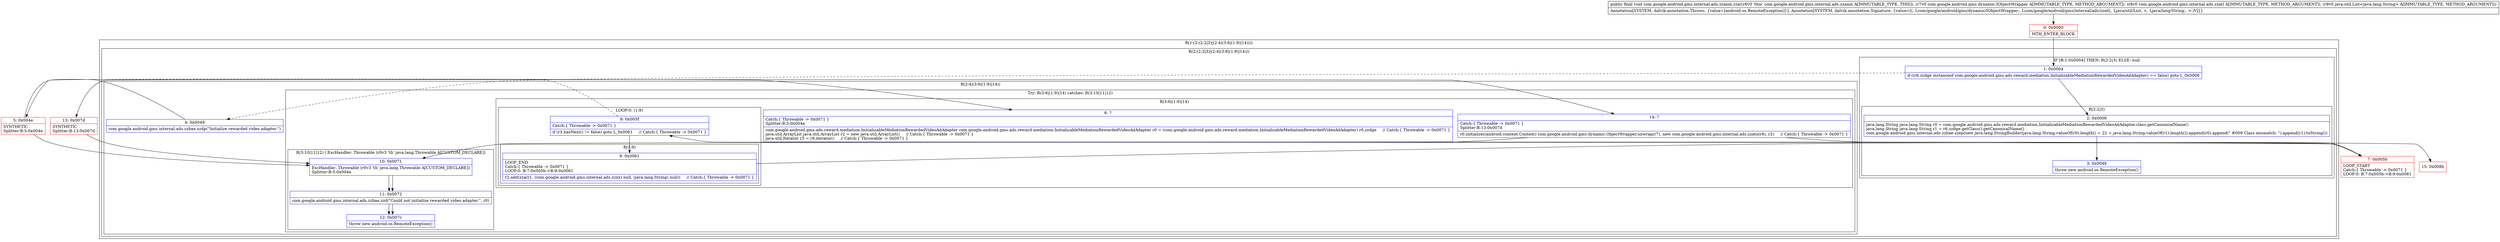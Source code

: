 digraph "CFG forcom.google.android.gms.internal.ads.zzanm.zza(Lcom\/google\/android\/gms\/dynamic\/IObjectWrapper;Lcom\/google\/android\/gms\/internal\/ads\/zzatl;Ljava\/util\/List;)V" {
subgraph cluster_Region_901145504 {
label = "R(1:(2:(2:2|3)|(2:4|(3:6|(1:9)|14))))";
node [shape=record,color=blue];
subgraph cluster_Region_459974932 {
label = "R(2:(2:2|3)|(2:4|(3:6|(1:9)|14)))";
node [shape=record,color=blue];
subgraph cluster_IfRegion_1432153 {
label = "IF [B:1:0x0004] THEN: R(2:2|3) ELSE: null";
node [shape=record,color=blue];
Node_1 [shape=record,label="{1\:\ 0x0004|if ((r6.zzdge instanceof com.google.android.gms.ads.reward.mediation.InitializableMediationRewardedVideoAdAdapter) == false) goto L_0x0006\l}"];
subgraph cluster_Region_83442541 {
label = "R(2:2|3)";
node [shape=record,color=blue];
Node_2 [shape=record,label="{2\:\ 0x0006|java.lang.String java.lang.String r0 = com.google.android.gms.ads.reward.mediation.InitializableMediationRewardedVideoAdAdapter.class.getCanonicalName()\ljava.lang.String java.lang.String r1 = r6.zzdge.getClass().getCanonicalName()\lcom.google.android.gms.internal.ads.zzbae.zzep(new java.lang.StringBuilder(java.lang.String.valueOf(r0).length() + 22 + java.lang.String.valueOf(r1).length()).append(r0).append(\" #009 Class mismatch: \").append(r1).toString())\l}"];
Node_3 [shape=record,label="{3\:\ 0x0048|throw new android.os.RemoteException()\l}"];
}
}
subgraph cluster_Region_1022620332 {
label = "R(2:4|(3:6|(1:9)|14))";
node [shape=record,color=blue];
Node_4 [shape=record,label="{4\:\ 0x0049|com.google.android.gms.internal.ads.zzbae.zzdp(\"Initialize rewarded video adapter.\")\l}"];
subgraph cluster_TryCatchRegion_987639281 {
label = "Try: R(3:6|(1:9)|14) catches: R(3:10|11|12)";
node [shape=record,color=blue];
subgraph cluster_Region_2061252660 {
label = "R(3:6|(1:9)|14)";
node [shape=record,color=blue];
Node_6 [shape=record,label="{6\:\ ?|Catch:\{ Throwable \-\> 0x0071 \}\lSplitter:B:5:0x004e\l|com.google.android.gms.ads.reward.mediation.InitializableMediationRewardedVideoAdAdapter com.google.android.gms.ads.reward.mediation.InitializableMediationRewardedVideoAdAdapter r0 = (com.google.android.gms.ads.reward.mediation.InitializableMediationRewardedVideoAdAdapter) r6.zzdge     \/\/ Catch:\{ Throwable \-\> 0x0071 \}\ljava.util.ArrayList java.util.ArrayList r2 = new java.util.ArrayList()     \/\/ Catch:\{ Throwable \-\> 0x0071 \}\ljava.util.Iterator r3 = r9.iterator()     \/\/ Catch:\{ Throwable \-\> 0x0071 \}\l}"];
subgraph cluster_LoopRegion_1957822903 {
label = "LOOP:0: (1:9)";
node [shape=record,color=blue];
Node_8 [shape=record,label="{8\:\ 0x005f|Catch:\{ Throwable \-\> 0x0071 \}\l|if (r3.hasNext() != false) goto L_0x0061     \/\/ Catch:\{ Throwable \-\> 0x0071 \}\l}"];
subgraph cluster_Region_99821271 {
label = "R(1:9)";
node [shape=record,color=blue];
Node_9 [shape=record,label="{9\:\ 0x0061|LOOP_END\lCatch:\{ Throwable \-\> 0x0071 \}\lLOOP:0: B:7:0x005b\-\>B:9:0x0061\l|r2.add(zza(r1, (com.google.android.gms.internal.ads.zzxx) null, (java.lang.String) null))     \/\/ Catch:\{ Throwable \-\> 0x0071 \}\l}"];
}
}
Node_14 [shape=record,label="{14\:\ ?|Catch:\{ Throwable \-\> 0x0071 \}\lSplitter:B:13:0x007d\l|r0.initialize((android.content.Context) com.google.android.gms.dynamic.ObjectWrapper.unwrap(r7), new com.google.android.gms.internal.ads.zzato(r8), r2)     \/\/ Catch:\{ Throwable \-\> 0x0071 \}\l}"];
}
subgraph cluster_Region_1515969130 {
label = "R(3:10|11|12) | ExcHandler: Throwable (r0v3 'th' java.lang.Throwable A[CUSTOM_DECLARE])\l";
node [shape=record,color=blue];
Node_10 [shape=record,label="{10\:\ 0x0071|ExcHandler: Throwable (r0v3 'th' java.lang.Throwable A[CUSTOM_DECLARE])\lSplitter:B:5:0x004e\l}"];
Node_11 [shape=record,label="{11\:\ 0x0072|com.google.android.gms.internal.ads.zzbae.zzd(\"Could not initialize rewarded video adapter.\", r0)\l}"];
Node_12 [shape=record,label="{12\:\ 0x007c|throw new android.os.RemoteException()\l}"];
}
}
}
}
}
subgraph cluster_Region_1515969130 {
label = "R(3:10|11|12) | ExcHandler: Throwable (r0v3 'th' java.lang.Throwable A[CUSTOM_DECLARE])\l";
node [shape=record,color=blue];
Node_10 [shape=record,label="{10\:\ 0x0071|ExcHandler: Throwable (r0v3 'th' java.lang.Throwable A[CUSTOM_DECLARE])\lSplitter:B:5:0x004e\l}"];
Node_11 [shape=record,label="{11\:\ 0x0072|com.google.android.gms.internal.ads.zzbae.zzd(\"Could not initialize rewarded video adapter.\", r0)\l}"];
Node_12 [shape=record,label="{12\:\ 0x007c|throw new android.os.RemoteException()\l}"];
}
Node_0 [shape=record,color=red,label="{0\:\ 0x0000|MTH_ENTER_BLOCK\l}"];
Node_5 [shape=record,color=red,label="{5\:\ 0x004e|SYNTHETIC\lSplitter:B:5:0x004e\l}"];
Node_7 [shape=record,color=red,label="{7\:\ 0x005b|LOOP_START\lCatch:\{ Throwable \-\> 0x0071 \}\lLOOP:0: B:7:0x005b\-\>B:9:0x0061\l}"];
Node_13 [shape=record,color=red,label="{13\:\ 0x007d|SYNTHETIC\lSplitter:B:13:0x007d\l}"];
Node_15 [shape=record,color=red,label="{15\:\ 0x008b}"];
MethodNode[shape=record,label="{public final void com.google.android.gms.internal.ads.zzanm.zza((r6v0 'this' com.google.android.gms.internal.ads.zzanm A[IMMUTABLE_TYPE, THIS]), (r7v0 com.google.android.gms.dynamic.IObjectWrapper A[IMMUTABLE_TYPE, METHOD_ARGUMENT]), (r8v0 com.google.android.gms.internal.ads.zzatl A[IMMUTABLE_TYPE, METHOD_ARGUMENT]), (r9v0 java.util.List\<java.lang.String\> A[IMMUTABLE_TYPE, METHOD_ARGUMENT]))  | Annotation[SYSTEM, dalvik.annotation.Throws, \{value=[android.os.RemoteException]\}], Annotation[SYSTEM, dalvik.annotation.Signature, \{value=[(, Lcom\/google\/android\/gms\/dynamic\/IObjectWrapper;, Lcom\/google\/android\/gms\/internal\/ads\/zzatl;, Ljava\/util\/List, \<, Ljava\/lang\/String;, \>;)V]\}]\l}"];
MethodNode -> Node_0;
Node_1 -> Node_2;
Node_1 -> Node_4[style=dashed];
Node_2 -> Node_3;
Node_4 -> Node_5;
Node_6 -> Node_7;
Node_8 -> Node_9;
Node_8 -> Node_13[style=dashed];
Node_9 -> Node_7;
Node_14 -> Node_15;
Node_14 -> Node_10;
Node_10 -> Node_11;
Node_11 -> Node_12;
Node_10 -> Node_11;
Node_11 -> Node_12;
Node_0 -> Node_1;
Node_5 -> Node_6;
Node_5 -> Node_10;
Node_7 -> Node_8;
Node_13 -> Node_14;
Node_13 -> Node_10;
}

